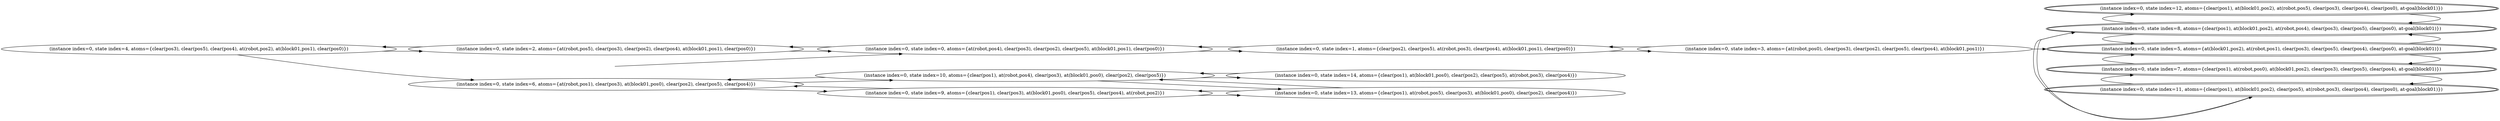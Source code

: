 digraph {
rankdir="LR"
s4[label="(instance index=0, state index=4, atoms={clear(pos3), clear(pos5), clear(pos4), at(robot,pos2), at(block01,pos1), clear(pos0)})"]
s2[label="(instance index=0, state index=2, atoms={at(robot,pos5), clear(pos3), clear(pos2), clear(pos4), at(block01,pos1), clear(pos0)})"]
s6[label="(instance index=0, state index=6, atoms={at(robot,pos1), clear(pos3), at(block01,pos0), clear(pos2), clear(pos5), clear(pos4)})"]
s0[label="(instance index=0, state index=0, atoms={at(robot,pos4), clear(pos3), clear(pos2), clear(pos5), at(block01,pos1), clear(pos0)})"]
s10[label="(instance index=0, state index=10, atoms={clear(pos1), at(robot,pos4), clear(pos3), at(block01,pos0), clear(pos2), clear(pos5)})"]
s9[label="(instance index=0, state index=9, atoms={clear(pos1), clear(pos3), at(block01,pos0), clear(pos5), clear(pos4), at(robot,pos2)})"]
s1[label="(instance index=0, state index=1, atoms={clear(pos2), clear(pos5), at(robot,pos3), clear(pos4), at(block01,pos1), clear(pos0)})"]
s14[label="(instance index=0, state index=14, atoms={clear(pos1), at(block01,pos0), clear(pos2), clear(pos5), at(robot,pos3), clear(pos4)})"]
s13[label="(instance index=0, state index=13, atoms={clear(pos1), at(robot,pos5), clear(pos3), at(block01,pos0), clear(pos2), clear(pos4)})"]
s3[label="(instance index=0, state index=3, atoms={at(robot,pos0), clear(pos3), clear(pos2), clear(pos5), clear(pos4), at(block01,pos1)})"]
s5[peripheries=2,label="(instance index=0, state index=5, atoms={at(block01,pos2), at(robot,pos1), clear(pos3), clear(pos5), clear(pos4), clear(pos0), at-goal(block01)})"]
s7[peripheries=2,label="(instance index=0, state index=7, atoms={clear(pos1), at(robot,pos0), at(block01,pos2), clear(pos3), clear(pos5), clear(pos4), at-goal(block01)})"]
s12[peripheries=2,label="(instance index=0, state index=12, atoms={clear(pos1), at(block01,pos2), at(robot,pos5), clear(pos3), clear(pos4), clear(pos0), at-goal(block01)})"]
s8[peripheries=2,label="(instance index=0, state index=8, atoms={clear(pos1), at(block01,pos2), at(robot,pos4), clear(pos3), clear(pos5), clear(pos0), at-goal(block01)})"]
s11[peripheries=2,label="(instance index=0, state index=11, atoms={clear(pos1), at(block01,pos2), clear(pos5), at(robot,pos3), clear(pos4), clear(pos0), at-goal(block01)})"]
Dangling [ label = "", style = invis ]
{ rank = same; Dangling }
Dangling -> s0
{ rank = same; s0}
{ rank = same; s2,s6}
{ rank = same; s0,s10,s9}
{ rank = same; s1,s14,s13}
{ rank = same; s3}
{ rank = same; s5,s7,s12,s8,s11}
{
s4->s6
s4->s2
}
{
s2->s4
s2->s0
s6->s10
s6->s9
}
{
s0->s2
s0->s1
s10->s14
s10->s6
s10->s13
s9->s6
s9->s13
}
{
s1->s3
s1->s0
s14->s10
s13->s10
s13->s9
}
{
s3->s5
s3->s1
}
{
s5->s7
s5->s8
s7->s5
s7->s11
s12->s8
s8->s12
s8->s5
s8->s11
s11->s7
s11->s8
}
}
